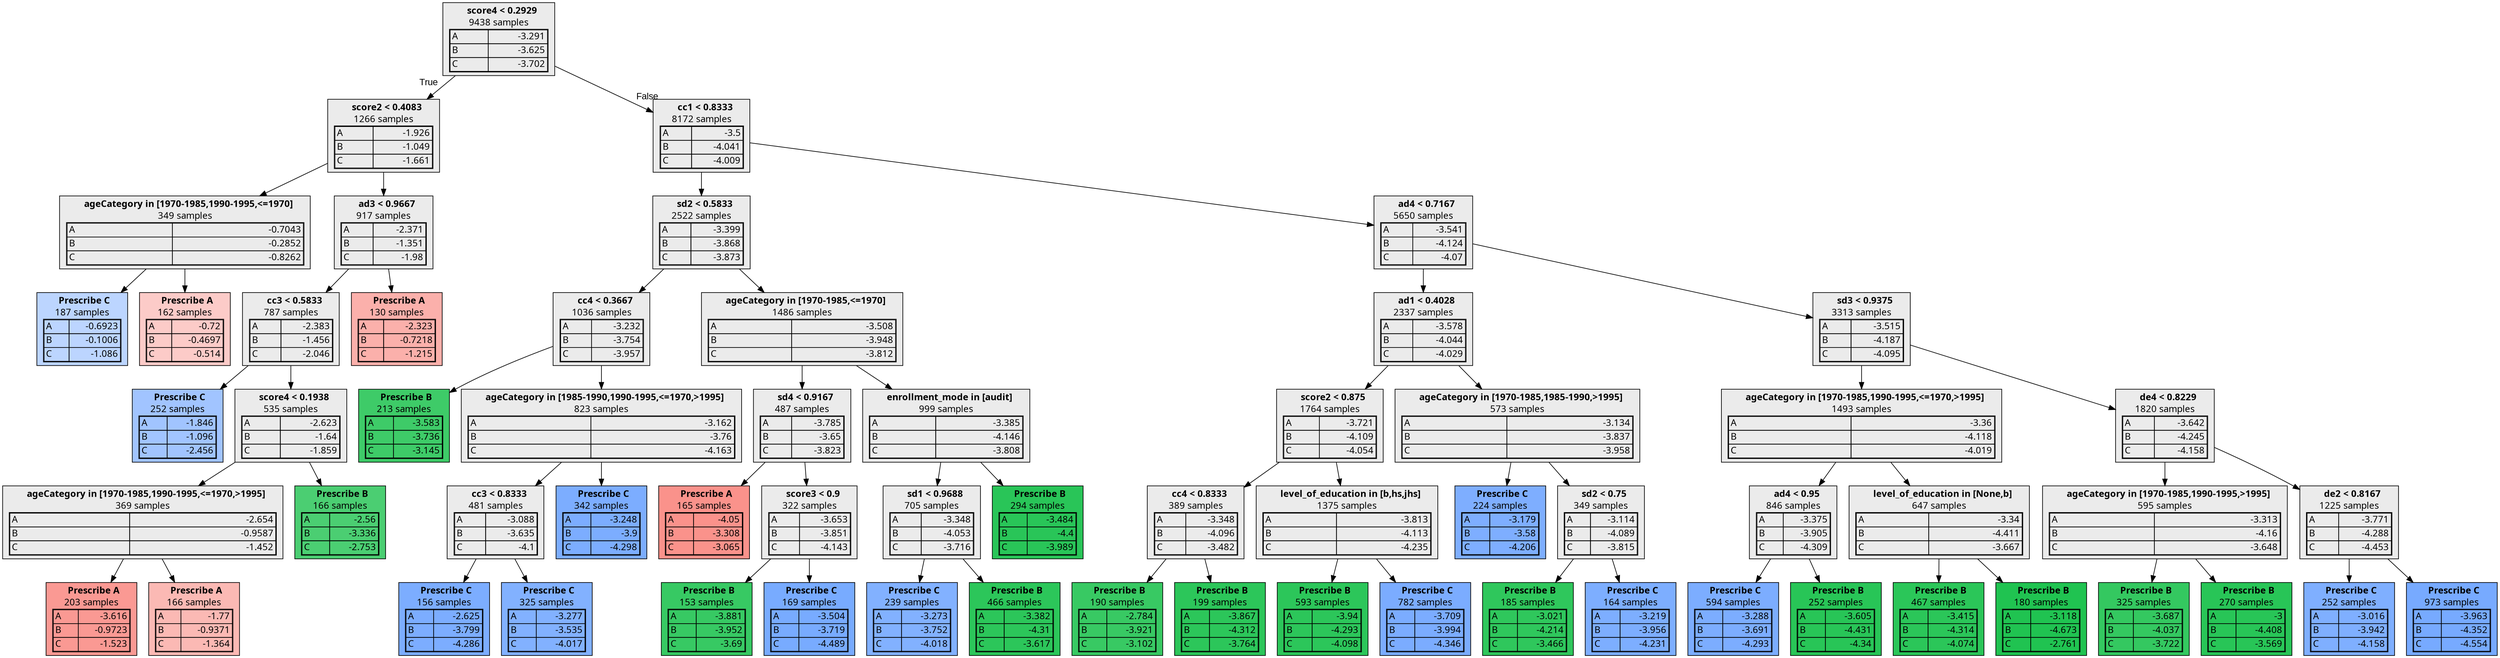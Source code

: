 digraph {
    1 [label=<  <TABLE BORDER="0" CELLPADDING="0">
      <TR>
    <TD>
      <B> score4 &lt; 0.2929</B>
    </TD>
  </TR>

    <TR>
      <TD>9438 samples</TD>
    </TR>
    <TR>
  <TD>
    <TABLE CELLSPACING="0">
      
        <TR >
    <TD ALIGN="LEFT">A</TD>
    <TD ALIGN="RIGHT">-3.291</TD>
  </TR>
  <TR >
    <TD ALIGN="LEFT">B</TD>
    <TD ALIGN="RIGHT">-3.625</TD>
  </TR>
  <TR class="highlighted">
    <TD ALIGN="LEFT">C</TD>
    <TD ALIGN="RIGHT">-3.702</TD>
  </TR>

    </TABLE>
  </TD>
</TR>

  </TABLE>
>,fillcolor="#EBEBEB",shape=box,fontname="bold arial",style="filled"];
    1 -> 2 [labeldistance=2.5, labelangle=45, headlabel="True",fontname="arial"];
    1 -> 15 [labeldistance=2.5, labelangle=-45, headlabel="False",fontname="arial"];
    2 [label=<  <TABLE BORDER="0" CELLPADDING="0">
      <TR>
    <TD>
      <B> score2 &lt; 0.4083</B>
    </TD>
  </TR>

    <TR>
      <TD>1266 samples</TD>
    </TR>
    <TR>
  <TD>
    <TABLE CELLSPACING="0">
      
        <TR class="highlighted">
    <TD ALIGN="LEFT">A</TD>
    <TD ALIGN="RIGHT">-1.926</TD>
  </TR>
  <TR >
    <TD ALIGN="LEFT">B</TD>
    <TD ALIGN="RIGHT">-1.049</TD>
  </TR>
  <TR >
    <TD ALIGN="LEFT">C</TD>
    <TD ALIGN="RIGHT">-1.661</TD>
  </TR>

    </TABLE>
  </TD>
</TR>

  </TABLE>
>,fillcolor="#EBEBEB",shape=box,fontname="bold arial",style="filled"];
    2 -> 3;
    2 -> 6;
    3 [label=<  <TABLE BORDER="0" CELLPADDING="0">
      <TR>
    <TD>
      <B> ageCategory in [1970-1985,1990-1995,&lt;=1970]</B>
    </TD>
  </TR>

    <TR>
      <TD>349 samples</TD>
    </TR>
    <TR>
  <TD>
    <TABLE CELLSPACING="0">
      
        <TR >
    <TD ALIGN="LEFT">A</TD>
    <TD ALIGN="RIGHT">-0.7043</TD>
  </TR>
  <TR >
    <TD ALIGN="LEFT">B</TD>
    <TD ALIGN="RIGHT">-0.2852</TD>
  </TR>
  <TR class="highlighted">
    <TD ALIGN="LEFT">C</TD>
    <TD ALIGN="RIGHT">-0.8262</TD>
  </TR>

    </TABLE>
  </TD>
</TR>

  </TABLE>
>,fillcolor="#EBEBEB",shape=box,fontname="bold arial",style="filled"];
    3 -> 4;
    3 -> 5;
    4 [label=<  <TABLE BORDER="0" CELLPADDING="0">
      <TR>
    <TD>
      <B>Prescribe C</B>
    </TD>
  </TR>

    <TR>
      <TD>187 samples</TD>
    </TR>
    <TR>
  <TD>
    <TABLE CELLSPACING="0">
      
        <TR >
    <TD ALIGN="LEFT">A</TD>
    <TD ALIGN="RIGHT">-0.6923</TD>
  </TR>
  <TR >
    <TD ALIGN="LEFT">B</TD>
    <TD ALIGN="RIGHT">-0.1006</TD>
  </TR>
  <TR class="highlighted">
    <TD ALIGN="LEFT">C</TD>
    <TD ALIGN="RIGHT">-1.086</TD>
  </TR>

    </TABLE>
  </TD>
</TR>

  </TABLE>
>,fillcolor="#619CFF6b",shape=box,fontname="bold arial",style="filled",color=black];
    5 [label=<  <TABLE BORDER="0" CELLPADDING="0">
      <TR>
    <TD>
      <B>Prescribe A</B>
    </TD>
  </TR>

    <TR>
      <TD>162 samples</TD>
    </TR>
    <TR>
  <TD>
    <TABLE CELLSPACING="0">
      
        <TR class="highlighted">
    <TD ALIGN="LEFT">A</TD>
    <TD ALIGN="RIGHT">-0.72</TD>
  </TR>
  <TR >
    <TD ALIGN="LEFT">B</TD>
    <TD ALIGN="RIGHT">-0.4697</TD>
  </TR>
  <TR >
    <TD ALIGN="LEFT">C</TD>
    <TD ALIGN="RIGHT">-0.514</TD>
  </TR>

    </TABLE>
  </TD>
</TR>

  </TABLE>
>,fillcolor="#F8766D60",shape=box,fontname="bold arial",style="filled",color=black];
    6 [label=<  <TABLE BORDER="0" CELLPADDING="0">
      <TR>
    <TD>
      <B> ad3 &lt; 0.9667</B>
    </TD>
  </TR>

    <TR>
      <TD>917 samples</TD>
    </TR>
    <TR>
  <TD>
    <TABLE CELLSPACING="0">
      
        <TR class="highlighted">
    <TD ALIGN="LEFT">A</TD>
    <TD ALIGN="RIGHT">-2.371</TD>
  </TR>
  <TR >
    <TD ALIGN="LEFT">B</TD>
    <TD ALIGN="RIGHT">-1.351</TD>
  </TR>
  <TR >
    <TD ALIGN="LEFT">C</TD>
    <TD ALIGN="RIGHT">-1.98</TD>
  </TR>

    </TABLE>
  </TD>
</TR>

  </TABLE>
>,fillcolor="#EBEBEB",shape=box,fontname="bold arial",style="filled"];
    6 -> 7;
    6 -> 14;
    7 [label=<  <TABLE BORDER="0" CELLPADDING="0">
      <TR>
    <TD>
      <B> cc3 &lt; 0.5833</B>
    </TD>
  </TR>

    <TR>
      <TD>787 samples</TD>
    </TR>
    <TR>
  <TD>
    <TABLE CELLSPACING="0">
      
        <TR class="highlighted">
    <TD ALIGN="LEFT">A</TD>
    <TD ALIGN="RIGHT">-2.383</TD>
  </TR>
  <TR >
    <TD ALIGN="LEFT">B</TD>
    <TD ALIGN="RIGHT">-1.456</TD>
  </TR>
  <TR >
    <TD ALIGN="LEFT">C</TD>
    <TD ALIGN="RIGHT">-2.046</TD>
  </TR>

    </TABLE>
  </TD>
</TR>

  </TABLE>
>,fillcolor="#EBEBEB",shape=box,fontname="bold arial",style="filled"];
    7 -> 8;
    7 -> 9;
    8 [label=<  <TABLE BORDER="0" CELLPADDING="0">
      <TR>
    <TD>
      <B>Prescribe C</B>
    </TD>
  </TR>

    <TR>
      <TD>252 samples</TD>
    </TR>
    <TR>
  <TD>
    <TABLE CELLSPACING="0">
      
        <TR >
    <TD ALIGN="LEFT">A</TD>
    <TD ALIGN="RIGHT">-1.846</TD>
  </TR>
  <TR >
    <TD ALIGN="LEFT">B</TD>
    <TD ALIGN="RIGHT">-1.096</TD>
  </TR>
  <TR class="highlighted">
    <TD ALIGN="LEFT">C</TD>
    <TD ALIGN="RIGHT">-2.456</TD>
  </TR>

    </TABLE>
  </TD>
</TR>

  </TABLE>
>,fillcolor="#619CFF98",shape=box,fontname="bold arial",style="filled",color=black];
    9 [label=<  <TABLE BORDER="0" CELLPADDING="0">
      <TR>
    <TD>
      <B> score4 &lt; 0.1938</B>
    </TD>
  </TR>

    <TR>
      <TD>535 samples</TD>
    </TR>
    <TR>
  <TD>
    <TABLE CELLSPACING="0">
      
        <TR class="highlighted">
    <TD ALIGN="LEFT">A</TD>
    <TD ALIGN="RIGHT">-2.623</TD>
  </TR>
  <TR >
    <TD ALIGN="LEFT">B</TD>
    <TD ALIGN="RIGHT">-1.64</TD>
  </TR>
  <TR >
    <TD ALIGN="LEFT">C</TD>
    <TD ALIGN="RIGHT">-1.859</TD>
  </TR>

    </TABLE>
  </TD>
</TR>

  </TABLE>
>,fillcolor="#EBEBEB",shape=box,fontname="bold arial",style="filled"];
    9 -> 10;
    9 -> 13;
    10 [label=<  <TABLE BORDER="0" CELLPADDING="0">
      <TR>
    <TD>
      <B> ageCategory in [1970-1985,1990-1995,&lt;=1970,&gt;1995]</B>
    </TD>
  </TR>

    <TR>
      <TD>369 samples</TD>
    </TR>
    <TR>
  <TD>
    <TABLE CELLSPACING="0">
      
        <TR class="highlighted">
    <TD ALIGN="LEFT">A</TD>
    <TD ALIGN="RIGHT">-2.654</TD>
  </TR>
  <TR >
    <TD ALIGN="LEFT">B</TD>
    <TD ALIGN="RIGHT">-0.9587</TD>
  </TR>
  <TR >
    <TD ALIGN="LEFT">C</TD>
    <TD ALIGN="RIGHT">-1.452</TD>
  </TR>

    </TABLE>
  </TD>
</TR>

  </TABLE>
>,fillcolor="#EBEBEB",shape=box,fontname="bold arial",style="filled"];
    10 -> 11;
    10 -> 12;
    11 [label=<  <TABLE BORDER="0" CELLPADDING="0">
      <TR>
    <TD>
      <B>Prescribe A</B>
    </TD>
  </TR>

    <TR>
      <TD>203 samples</TD>
    </TR>
    <TR>
  <TD>
    <TABLE CELLSPACING="0">
      
        <TR class="highlighted">
    <TD ALIGN="LEFT">A</TD>
    <TD ALIGN="RIGHT">-3.616</TD>
  </TR>
  <TR >
    <TD ALIGN="LEFT">B</TD>
    <TD ALIGN="RIGHT">-0.9723</TD>
  </TR>
  <TR >
    <TD ALIGN="LEFT">C</TD>
    <TD ALIGN="RIGHT">-1.523</TD>
  </TR>

    </TABLE>
  </TD>
</TR>

  </TABLE>
>,fillcolor="#F8766Dbd",shape=box,fontname="bold arial",style="filled",color=black];
    12 [label=<  <TABLE BORDER="0" CELLPADDING="0">
      <TR>
    <TD>
      <B>Prescribe A</B>
    </TD>
  </TR>

    <TR>
      <TD>166 samples</TD>
    </TR>
    <TR>
  <TD>
    <TABLE CELLSPACING="0">
      
        <TR class="highlighted">
    <TD ALIGN="LEFT">A</TD>
    <TD ALIGN="RIGHT">-1.77</TD>
  </TR>
  <TR >
    <TD ALIGN="LEFT">B</TD>
    <TD ALIGN="RIGHT">-0.9371</TD>
  </TR>
  <TR >
    <TD ALIGN="LEFT">C</TD>
    <TD ALIGN="RIGHT">-1.364</TD>
  </TR>

    </TABLE>
  </TD>
</TR>

  </TABLE>
>,fillcolor="#F8766D82",shape=box,fontname="bold arial",style="filled",color=black];
    13 [label=<  <TABLE BORDER="0" CELLPADDING="0">
      <TR>
    <TD>
      <B>Prescribe B</B>
    </TD>
  </TR>

    <TR>
      <TD>166 samples</TD>
    </TR>
    <TR>
  <TD>
    <TABLE CELLSPACING="0">
      
        <TR >
    <TD ALIGN="LEFT">A</TD>
    <TD ALIGN="RIGHT">-2.56</TD>
  </TR>
  <TR class="highlighted">
    <TD ALIGN="LEFT">B</TD>
    <TD ALIGN="RIGHT">-3.336</TD>
  </TR>
  <TR >
    <TD ALIGN="LEFT">C</TD>
    <TD ALIGN="RIGHT">-2.753</TD>
  </TR>

    </TABLE>
  </TD>
</TR>

  </TABLE>
>,fillcolor="#00BA38b4",shape=box,fontname="bold arial",style="filled",color=black];
    14 [label=<  <TABLE BORDER="0" CELLPADDING="0">
      <TR>
    <TD>
      <B>Prescribe A</B>
    </TD>
  </TR>

    <TR>
      <TD>130 samples</TD>
    </TR>
    <TR>
  <TD>
    <TABLE CELLSPACING="0">
      
        <TR class="highlighted">
    <TD ALIGN="LEFT">A</TD>
    <TD ALIGN="RIGHT">-2.323</TD>
  </TR>
  <TR >
    <TD ALIGN="LEFT">B</TD>
    <TD ALIGN="RIGHT">-0.7218</TD>
  </TR>
  <TR >
    <TD ALIGN="LEFT">C</TD>
    <TD ALIGN="RIGHT">-1.215</TD>
  </TR>

    </TABLE>
  </TD>
</TR>

  </TABLE>
>,fillcolor="#F8766D93",shape=box,fontname="bold arial",style="filled",color=black];
    15 [label=<  <TABLE BORDER="0" CELLPADDING="0">
      <TR>
    <TD>
      <B> cc1 &lt; 0.8333</B>
    </TD>
  </TR>

    <TR>
      <TD>8172 samples</TD>
    </TR>
    <TR>
  <TD>
    <TABLE CELLSPACING="0">
      
        <TR >
    <TD ALIGN="LEFT">A</TD>
    <TD ALIGN="RIGHT">-3.5</TD>
  </TR>
  <TR class="highlighted">
    <TD ALIGN="LEFT">B</TD>
    <TD ALIGN="RIGHT">-4.041</TD>
  </TR>
  <TR >
    <TD ALIGN="LEFT">C</TD>
    <TD ALIGN="RIGHT">-4.009</TD>
  </TR>

    </TABLE>
  </TD>
</TR>

  </TABLE>
>,fillcolor="#EBEBEB",shape=box,fontname="bold arial",style="filled"];
    15 -> 16;
    15 -> 35;
    16 [label=<  <TABLE BORDER="0" CELLPADDING="0">
      <TR>
    <TD>
      <B> sd2 &lt; 0.5833</B>
    </TD>
  </TR>

    <TR>
      <TD>2522 samples</TD>
    </TR>
    <TR>
  <TD>
    <TABLE CELLSPACING="0">
      
        <TR >
    <TD ALIGN="LEFT">A</TD>
    <TD ALIGN="RIGHT">-3.399</TD>
  </TR>
  <TR >
    <TD ALIGN="LEFT">B</TD>
    <TD ALIGN="RIGHT">-3.868</TD>
  </TR>
  <TR class="highlighted">
    <TD ALIGN="LEFT">C</TD>
    <TD ALIGN="RIGHT">-3.873</TD>
  </TR>

    </TABLE>
  </TD>
</TR>

  </TABLE>
>,fillcolor="#EBEBEB",shape=box,fontname="bold arial",style="filled"];
    16 -> 17;
    16 -> 24;
    17 [label=<  <TABLE BORDER="0" CELLPADDING="0">
      <TR>
    <TD>
      <B> cc4 &lt; 0.3667</B>
    </TD>
  </TR>

    <TR>
      <TD>1036 samples</TD>
    </TR>
    <TR>
  <TD>
    <TABLE CELLSPACING="0">
      
        <TR >
    <TD ALIGN="LEFT">A</TD>
    <TD ALIGN="RIGHT">-3.232</TD>
  </TR>
  <TR >
    <TD ALIGN="LEFT">B</TD>
    <TD ALIGN="RIGHT">-3.754</TD>
  </TR>
  <TR class="highlighted">
    <TD ALIGN="LEFT">C</TD>
    <TD ALIGN="RIGHT">-3.957</TD>
  </TR>

    </TABLE>
  </TD>
</TR>

  </TABLE>
>,fillcolor="#EBEBEB",shape=box,fontname="bold arial",style="filled"];
    17 -> 18;
    17 -> 19;
    18 [label=<  <TABLE BORDER="0" CELLPADDING="0">
      <TR>
    <TD>
      <B>Prescribe B</B>
    </TD>
  </TR>

    <TR>
      <TD>213 samples</TD>
    </TR>
    <TR>
  <TD>
    <TABLE CELLSPACING="0">
      
        <TR >
    <TD ALIGN="LEFT">A</TD>
    <TD ALIGN="RIGHT">-3.583</TD>
  </TR>
  <TR class="highlighted">
    <TD ALIGN="LEFT">B</TD>
    <TD ALIGN="RIGHT">-3.736</TD>
  </TR>
  <TR >
    <TD ALIGN="LEFT">C</TD>
    <TD ALIGN="RIGHT">-3.145</TD>
  </TR>

    </TABLE>
  </TD>
</TR>

  </TABLE>
>,fillcolor="#00BA38c1",shape=box,fontname="bold arial",style="filled",color=black];
    19 [label=<  <TABLE BORDER="0" CELLPADDING="0">
      <TR>
    <TD>
      <B> ageCategory in [1985-1990,1990-1995,&lt;=1970,&gt;1995]</B>
    </TD>
  </TR>

    <TR>
      <TD>823 samples</TD>
    </TR>
    <TR>
  <TD>
    <TABLE CELLSPACING="0">
      
        <TR >
    <TD ALIGN="LEFT">A</TD>
    <TD ALIGN="RIGHT">-3.162</TD>
  </TR>
  <TR >
    <TD ALIGN="LEFT">B</TD>
    <TD ALIGN="RIGHT">-3.76</TD>
  </TR>
  <TR class="highlighted">
    <TD ALIGN="LEFT">C</TD>
    <TD ALIGN="RIGHT">-4.163</TD>
  </TR>

    </TABLE>
  </TD>
</TR>

  </TABLE>
>,fillcolor="#EBEBEB",shape=box,fontname="bold arial",style="filled"];
    19 -> 20;
    19 -> 23;
    20 [label=<  <TABLE BORDER="0" CELLPADDING="0">
      <TR>
    <TD>
      <B> cc3 &lt; 0.8333</B>
    </TD>
  </TR>

    <TR>
      <TD>481 samples</TD>
    </TR>
    <TR>
  <TD>
    <TABLE CELLSPACING="0">
      
        <TR >
    <TD ALIGN="LEFT">A</TD>
    <TD ALIGN="RIGHT">-3.088</TD>
  </TR>
  <TR >
    <TD ALIGN="LEFT">B</TD>
    <TD ALIGN="RIGHT">-3.635</TD>
  </TR>
  <TR class="highlighted">
    <TD ALIGN="LEFT">C</TD>
    <TD ALIGN="RIGHT">-4.1</TD>
  </TR>

    </TABLE>
  </TD>
</TR>

  </TABLE>
>,fillcolor="#EBEBEB",shape=box,fontname="bold arial",style="filled"];
    20 -> 21;
    20 -> 22;
    21 [label=<  <TABLE BORDER="0" CELLPADDING="0">
      <TR>
    <TD>
      <B>Prescribe C</B>
    </TD>
  </TR>

    <TR>
      <TD>156 samples</TD>
    </TR>
    <TR>
  <TD>
    <TABLE CELLSPACING="0">
      
        <TR >
    <TD ALIGN="LEFT">A</TD>
    <TD ALIGN="RIGHT">-2.625</TD>
  </TR>
  <TR >
    <TD ALIGN="LEFT">B</TD>
    <TD ALIGN="RIGHT">-3.799</TD>
  </TR>
  <TR class="highlighted">
    <TD ALIGN="LEFT">C</TD>
    <TD ALIGN="RIGHT">-4.286</TD>
  </TR>

    </TABLE>
  </TD>
</TR>

  </TABLE>
>,fillcolor="#619CFFd3",shape=box,fontname="bold arial",style="filled",color=black];
    22 [label=<  <TABLE BORDER="0" CELLPADDING="0">
      <TR>
    <TD>
      <B>Prescribe C</B>
    </TD>
  </TR>

    <TR>
      <TD>325 samples</TD>
    </TR>
    <TR>
  <TD>
    <TABLE CELLSPACING="0">
      
        <TR >
    <TD ALIGN="LEFT">A</TD>
    <TD ALIGN="RIGHT">-3.277</TD>
  </TR>
  <TR >
    <TD ALIGN="LEFT">B</TD>
    <TD ALIGN="RIGHT">-3.535</TD>
  </TR>
  <TR class="highlighted">
    <TD ALIGN="LEFT">C</TD>
    <TD ALIGN="RIGHT">-4.017</TD>
  </TR>

    </TABLE>
  </TD>
</TR>

  </TABLE>
>,fillcolor="#619CFFca",shape=box,fontname="bold arial",style="filled",color=black];
    23 [label=<  <TABLE BORDER="0" CELLPADDING="0">
      <TR>
    <TD>
      <B>Prescribe C</B>
    </TD>
  </TR>

    <TR>
      <TD>342 samples</TD>
    </TR>
    <TR>
  <TD>
    <TABLE CELLSPACING="0">
      
        <TR >
    <TD ALIGN="LEFT">A</TD>
    <TD ALIGN="RIGHT">-3.248</TD>
  </TR>
  <TR >
    <TD ALIGN="LEFT">B</TD>
    <TD ALIGN="RIGHT">-3.9</TD>
  </TR>
  <TR class="highlighted">
    <TD ALIGN="LEFT">C</TD>
    <TD ALIGN="RIGHT">-4.298</TD>
  </TR>

    </TABLE>
  </TD>
</TR>

  </TABLE>
>,fillcolor="#619CFFd3",shape=box,fontname="bold arial",style="filled",color=black];
    24 [label=<  <TABLE BORDER="0" CELLPADDING="0">
      <TR>
    <TD>
      <B> ageCategory in [1970-1985,&lt;=1970]</B>
    </TD>
  </TR>

    <TR>
      <TD>1486 samples</TD>
    </TR>
    <TR>
  <TD>
    <TABLE CELLSPACING="0">
      
        <TR >
    <TD ALIGN="LEFT">A</TD>
    <TD ALIGN="RIGHT">-3.508</TD>
  </TR>
  <TR class="highlighted">
    <TD ALIGN="LEFT">B</TD>
    <TD ALIGN="RIGHT">-3.948</TD>
  </TR>
  <TR >
    <TD ALIGN="LEFT">C</TD>
    <TD ALIGN="RIGHT">-3.812</TD>
  </TR>

    </TABLE>
  </TD>
</TR>

  </TABLE>
>,fillcolor="#EBEBEB",shape=box,fontname="bold arial",style="filled"];
    24 -> 25;
    24 -> 30;
    25 [label=<  <TABLE BORDER="0" CELLPADDING="0">
      <TR>
    <TD>
      <B> sd4 &lt; 0.9167</B>
    </TD>
  </TR>

    <TR>
      <TD>487 samples</TD>
    </TR>
    <TR>
  <TD>
    <TABLE CELLSPACING="0">
      
        <TR >
    <TD ALIGN="LEFT">A</TD>
    <TD ALIGN="RIGHT">-3.785</TD>
  </TR>
  <TR >
    <TD ALIGN="LEFT">B</TD>
    <TD ALIGN="RIGHT">-3.65</TD>
  </TR>
  <TR class="highlighted">
    <TD ALIGN="LEFT">C</TD>
    <TD ALIGN="RIGHT">-3.823</TD>
  </TR>

    </TABLE>
  </TD>
</TR>

  </TABLE>
>,fillcolor="#EBEBEB",shape=box,fontname="bold arial",style="filled"];
    25 -> 26;
    25 -> 27;
    26 [label=<  <TABLE BORDER="0" CELLPADDING="0">
      <TR>
    <TD>
      <B>Prescribe A</B>
    </TD>
  </TR>

    <TR>
      <TD>165 samples</TD>
    </TR>
    <TR>
  <TD>
    <TABLE CELLSPACING="0">
      
        <TR class="highlighted">
    <TD ALIGN="LEFT">A</TD>
    <TD ALIGN="RIGHT">-4.05</TD>
  </TR>
  <TR >
    <TD ALIGN="LEFT">B</TD>
    <TD ALIGN="RIGHT">-3.308</TD>
  </TR>
  <TR >
    <TD ALIGN="LEFT">C</TD>
    <TD ALIGN="RIGHT">-3.065</TD>
  </TR>

    </TABLE>
  </TD>
</TR>

  </TABLE>
>,fillcolor="#F8766Dcb",shape=box,fontname="bold arial",style="filled",color=black];
    27 [label=<  <TABLE BORDER="0" CELLPADDING="0">
      <TR>
    <TD>
      <B> score3 &lt; 0.9</B>
    </TD>
  </TR>

    <TR>
      <TD>322 samples</TD>
    </TR>
    <TR>
  <TD>
    <TABLE CELLSPACING="0">
      
        <TR >
    <TD ALIGN="LEFT">A</TD>
    <TD ALIGN="RIGHT">-3.653</TD>
  </TR>
  <TR >
    <TD ALIGN="LEFT">B</TD>
    <TD ALIGN="RIGHT">-3.851</TD>
  </TR>
  <TR class="highlighted">
    <TD ALIGN="LEFT">C</TD>
    <TD ALIGN="RIGHT">-4.143</TD>
  </TR>

    </TABLE>
  </TD>
</TR>

  </TABLE>
>,fillcolor="#EBEBEB",shape=box,fontname="bold arial",style="filled"];
    27 -> 28;
    27 -> 29;
    28 [label=<  <TABLE BORDER="0" CELLPADDING="0">
      <TR>
    <TD>
      <B>Prescribe B</B>
    </TD>
  </TR>

    <TR>
      <TD>153 samples</TD>
    </TR>
    <TR>
  <TD>
    <TABLE CELLSPACING="0">
      
        <TR >
    <TD ALIGN="LEFT">A</TD>
    <TD ALIGN="RIGHT">-3.881</TD>
  </TR>
  <TR class="highlighted">
    <TD ALIGN="LEFT">B</TD>
    <TD ALIGN="RIGHT">-3.952</TD>
  </TR>
  <TR >
    <TD ALIGN="LEFT">C</TD>
    <TD ALIGN="RIGHT">-3.69</TD>
  </TR>

    </TABLE>
  </TD>
</TR>

  </TABLE>
>,fillcolor="#00BA38c8",shape=box,fontname="bold arial",style="filled",color=black];
    29 [label=<  <TABLE BORDER="0" CELLPADDING="0">
      <TR>
    <TD>
      <B>Prescribe C</B>
    </TD>
  </TR>

    <TR>
      <TD>169 samples</TD>
    </TR>
    <TR>
  <TD>
    <TABLE CELLSPACING="0">
      
        <TR >
    <TD ALIGN="LEFT">A</TD>
    <TD ALIGN="RIGHT">-3.504</TD>
  </TR>
  <TR >
    <TD ALIGN="LEFT">B</TD>
    <TD ALIGN="RIGHT">-3.719</TD>
  </TR>
  <TR class="highlighted">
    <TD ALIGN="LEFT">C</TD>
    <TD ALIGN="RIGHT">-4.489</TD>
  </TR>

    </TABLE>
  </TD>
</TR>

  </TABLE>
>,fillcolor="#619CFFd9",shape=box,fontname="bold arial",style="filled",color=black];
    30 [label=<  <TABLE BORDER="0" CELLPADDING="0">
      <TR>
    <TD>
      <B> enrollment_mode in [audit]</B>
    </TD>
  </TR>

    <TR>
      <TD>999 samples</TD>
    </TR>
    <TR>
  <TD>
    <TABLE CELLSPACING="0">
      
        <TR >
    <TD ALIGN="LEFT">A</TD>
    <TD ALIGN="RIGHT">-3.385</TD>
  </TR>
  <TR class="highlighted">
    <TD ALIGN="LEFT">B</TD>
    <TD ALIGN="RIGHT">-4.146</TD>
  </TR>
  <TR >
    <TD ALIGN="LEFT">C</TD>
    <TD ALIGN="RIGHT">-3.808</TD>
  </TR>

    </TABLE>
  </TD>
</TR>

  </TABLE>
>,fillcolor="#EBEBEB",shape=box,fontname="bold arial",style="filled"];
    30 -> 31;
    30 -> 34;
    31 [label=<  <TABLE BORDER="0" CELLPADDING="0">
      <TR>
    <TD>
      <B> sd1 &lt; 0.9688</B>
    </TD>
  </TR>

    <TR>
      <TD>705 samples</TD>
    </TR>
    <TR>
  <TD>
    <TABLE CELLSPACING="0">
      
        <TR >
    <TD ALIGN="LEFT">A</TD>
    <TD ALIGN="RIGHT">-3.348</TD>
  </TR>
  <TR class="highlighted">
    <TD ALIGN="LEFT">B</TD>
    <TD ALIGN="RIGHT">-4.053</TD>
  </TR>
  <TR >
    <TD ALIGN="LEFT">C</TD>
    <TD ALIGN="RIGHT">-3.716</TD>
  </TR>

    </TABLE>
  </TD>
</TR>

  </TABLE>
>,fillcolor="#EBEBEB",shape=box,fontname="bold arial",style="filled"];
    31 -> 32;
    31 -> 33;
    32 [label=<  <TABLE BORDER="0" CELLPADDING="0">
      <TR>
    <TD>
      <B>Prescribe C</B>
    </TD>
  </TR>

    <TR>
      <TD>239 samples</TD>
    </TR>
    <TR>
  <TD>
    <TABLE CELLSPACING="0">
      
        <TR >
    <TD ALIGN="LEFT">A</TD>
    <TD ALIGN="RIGHT">-3.273</TD>
  </TR>
  <TR >
    <TD ALIGN="LEFT">B</TD>
    <TD ALIGN="RIGHT">-3.752</TD>
  </TR>
  <TR class="highlighted">
    <TD ALIGN="LEFT">C</TD>
    <TD ALIGN="RIGHT">-4.018</TD>
  </TR>

    </TABLE>
  </TD>
</TR>

  </TABLE>
>,fillcolor="#619CFFca",shape=box,fontname="bold arial",style="filled",color=black];
    33 [label=<  <TABLE BORDER="0" CELLPADDING="0">
      <TR>
    <TD>
      <B>Prescribe B</B>
    </TD>
  </TR>

    <TR>
      <TD>466 samples</TD>
    </TR>
    <TR>
  <TD>
    <TABLE CELLSPACING="0">
      
        <TR >
    <TD ALIGN="LEFT">A</TD>
    <TD ALIGN="RIGHT">-3.382</TD>
  </TR>
  <TR class="highlighted">
    <TD ALIGN="LEFT">B</TD>
    <TD ALIGN="RIGHT">-4.31</TD>
  </TR>
  <TR >
    <TD ALIGN="LEFT">C</TD>
    <TD ALIGN="RIGHT">-3.617</TD>
  </TR>

    </TABLE>
  </TD>
</TR>

  </TABLE>
>,fillcolor="#00BA38d3",shape=box,fontname="bold arial",style="filled",color=black];
    34 [label=<  <TABLE BORDER="0" CELLPADDING="0">
      <TR>
    <TD>
      <B>Prescribe B</B>
    </TD>
  </TR>

    <TR>
      <TD>294 samples</TD>
    </TR>
    <TR>
  <TD>
    <TABLE CELLSPACING="0">
      
        <TR >
    <TD ALIGN="LEFT">A</TD>
    <TD ALIGN="RIGHT">-3.484</TD>
  </TR>
  <TR class="highlighted">
    <TD ALIGN="LEFT">B</TD>
    <TD ALIGN="RIGHT">-4.4</TD>
  </TR>
  <TR >
    <TD ALIGN="LEFT">C</TD>
    <TD ALIGN="RIGHT">-3.989</TD>
  </TR>

    </TABLE>
  </TD>
</TR>

  </TABLE>
>,fillcolor="#00BA38d6",shape=box,fontname="bold arial",style="filled",color=black];
    35 [label=<  <TABLE BORDER="0" CELLPADDING="0">
      <TR>
    <TD>
      <B> ad4 &lt; 0.7167</B>
    </TD>
  </TR>

    <TR>
      <TD>5650 samples</TD>
    </TR>
    <TR>
  <TD>
    <TABLE CELLSPACING="0">
      
        <TR >
    <TD ALIGN="LEFT">A</TD>
    <TD ALIGN="RIGHT">-3.541</TD>
  </TR>
  <TR class="highlighted">
    <TD ALIGN="LEFT">B</TD>
    <TD ALIGN="RIGHT">-4.124</TD>
  </TR>
  <TR >
    <TD ALIGN="LEFT">C</TD>
    <TD ALIGN="RIGHT">-4.07</TD>
  </TR>

    </TABLE>
  </TD>
</TR>

  </TABLE>
>,fillcolor="#EBEBEB",shape=box,fontname="bold arial",style="filled"];
    35 -> 36;
    35 -> 49;
    36 [label=<  <TABLE BORDER="0" CELLPADDING="0">
      <TR>
    <TD>
      <B> ad1 &lt; 0.4028</B>
    </TD>
  </TR>

    <TR>
      <TD>2337 samples</TD>
    </TR>
    <TR>
  <TD>
    <TABLE CELLSPACING="0">
      
        <TR >
    <TD ALIGN="LEFT">A</TD>
    <TD ALIGN="RIGHT">-3.578</TD>
  </TR>
  <TR class="highlighted">
    <TD ALIGN="LEFT">B</TD>
    <TD ALIGN="RIGHT">-4.044</TD>
  </TR>
  <TR >
    <TD ALIGN="LEFT">C</TD>
    <TD ALIGN="RIGHT">-4.029</TD>
  </TR>

    </TABLE>
  </TD>
</TR>

  </TABLE>
>,fillcolor="#EBEBEB",shape=box,fontname="bold arial",style="filled"];
    36 -> 37;
    36 -> 44;
    37 [label=<  <TABLE BORDER="0" CELLPADDING="0">
      <TR>
    <TD>
      <B> score2 &lt; 0.875</B>
    </TD>
  </TR>

    <TR>
      <TD>1764 samples</TD>
    </TR>
    <TR>
  <TD>
    <TABLE CELLSPACING="0">
      
        <TR >
    <TD ALIGN="LEFT">A</TD>
    <TD ALIGN="RIGHT">-3.721</TD>
  </TR>
  <TR class="highlighted">
    <TD ALIGN="LEFT">B</TD>
    <TD ALIGN="RIGHT">-4.109</TD>
  </TR>
  <TR >
    <TD ALIGN="LEFT">C</TD>
    <TD ALIGN="RIGHT">-4.054</TD>
  </TR>

    </TABLE>
  </TD>
</TR>

  </TABLE>
>,fillcolor="#EBEBEB",shape=box,fontname="bold arial",style="filled"];
    37 -> 38;
    37 -> 41;
    38 [label=<  <TABLE BORDER="0" CELLPADDING="0">
      <TR>
    <TD>
      <B> cc4 &lt; 0.8333</B>
    </TD>
  </TR>

    <TR>
      <TD>389 samples</TD>
    </TR>
    <TR>
  <TD>
    <TABLE CELLSPACING="0">
      
        <TR >
    <TD ALIGN="LEFT">A</TD>
    <TD ALIGN="RIGHT">-3.348</TD>
  </TR>
  <TR class="highlighted">
    <TD ALIGN="LEFT">B</TD>
    <TD ALIGN="RIGHT">-4.096</TD>
  </TR>
  <TR >
    <TD ALIGN="LEFT">C</TD>
    <TD ALIGN="RIGHT">-3.482</TD>
  </TR>

    </TABLE>
  </TD>
</TR>

  </TABLE>
>,fillcolor="#EBEBEB",shape=box,fontname="bold arial",style="filled"];
    38 -> 39;
    38 -> 40;
    39 [label=<  <TABLE BORDER="0" CELLPADDING="0">
      <TR>
    <TD>
      <B>Prescribe B</B>
    </TD>
  </TR>

    <TR>
      <TD>190 samples</TD>
    </TR>
    <TR>
  <TD>
    <TABLE CELLSPACING="0">
      
        <TR >
    <TD ALIGN="LEFT">A</TD>
    <TD ALIGN="RIGHT">-2.784</TD>
  </TR>
  <TR class="highlighted">
    <TD ALIGN="LEFT">B</TD>
    <TD ALIGN="RIGHT">-3.921</TD>
  </TR>
  <TR >
    <TD ALIGN="LEFT">C</TD>
    <TD ALIGN="RIGHT">-3.102</TD>
  </TR>

    </TABLE>
  </TD>
</TR>

  </TABLE>
>,fillcolor="#00BA38c7",shape=box,fontname="bold arial",style="filled",color=black];
    40 [label=<  <TABLE BORDER="0" CELLPADDING="0">
      <TR>
    <TD>
      <B>Prescribe B</B>
    </TD>
  </TR>

    <TR>
      <TD>199 samples</TD>
    </TR>
    <TR>
  <TD>
    <TABLE CELLSPACING="0">
      
        <TR >
    <TD ALIGN="LEFT">A</TD>
    <TD ALIGN="RIGHT">-3.867</TD>
  </TR>
  <TR class="highlighted">
    <TD ALIGN="LEFT">B</TD>
    <TD ALIGN="RIGHT">-4.312</TD>
  </TR>
  <TR >
    <TD ALIGN="LEFT">C</TD>
    <TD ALIGN="RIGHT">-3.764</TD>
  </TR>

    </TABLE>
  </TD>
</TR>

  </TABLE>
>,fillcolor="#00BA38d3",shape=box,fontname="bold arial",style="filled",color=black];
    41 [label=<  <TABLE BORDER="0" CELLPADDING="0">
      <TR>
    <TD>
      <B> level_of_education in [b,hs,jhs]</B>
    </TD>
  </TR>

    <TR>
      <TD>1375 samples</TD>
    </TR>
    <TR>
  <TD>
    <TABLE CELLSPACING="0">
      
        <TR >
    <TD ALIGN="LEFT">A</TD>
    <TD ALIGN="RIGHT">-3.813</TD>
  </TR>
  <TR >
    <TD ALIGN="LEFT">B</TD>
    <TD ALIGN="RIGHT">-4.113</TD>
  </TR>
  <TR class="highlighted">
    <TD ALIGN="LEFT">C</TD>
    <TD ALIGN="RIGHT">-4.235</TD>
  </TR>

    </TABLE>
  </TD>
</TR>

  </TABLE>
>,fillcolor="#EBEBEB",shape=box,fontname="bold arial",style="filled"];
    41 -> 42;
    41 -> 43;
    42 [label=<  <TABLE BORDER="0" CELLPADDING="0">
      <TR>
    <TD>
      <B>Prescribe B</B>
    </TD>
  </TR>

    <TR>
      <TD>593 samples</TD>
    </TR>
    <TR>
  <TD>
    <TABLE CELLSPACING="0">
      
        <TR >
    <TD ALIGN="LEFT">A</TD>
    <TD ALIGN="RIGHT">-3.94</TD>
  </TR>
  <TR class="highlighted">
    <TD ALIGN="LEFT">B</TD>
    <TD ALIGN="RIGHT">-4.293</TD>
  </TR>
  <TR >
    <TD ALIGN="LEFT">C</TD>
    <TD ALIGN="RIGHT">-4.098</TD>
  </TR>

    </TABLE>
  </TD>
</TR>

  </TABLE>
>,fillcolor="#00BA38d3",shape=box,fontname="bold arial",style="filled",color=black];
    43 [label=<  <TABLE BORDER="0" CELLPADDING="0">
      <TR>
    <TD>
      <B>Prescribe C</B>
    </TD>
  </TR>

    <TR>
      <TD>782 samples</TD>
    </TR>
    <TR>
  <TD>
    <TABLE CELLSPACING="0">
      
        <TR >
    <TD ALIGN="LEFT">A</TD>
    <TD ALIGN="RIGHT">-3.709</TD>
  </TR>
  <TR >
    <TD ALIGN="LEFT">B</TD>
    <TD ALIGN="RIGHT">-3.994</TD>
  </TR>
  <TR class="highlighted">
    <TD ALIGN="LEFT">C</TD>
    <TD ALIGN="RIGHT">-4.346</TD>
  </TR>

    </TABLE>
  </TD>
</TR>

  </TABLE>
>,fillcolor="#619CFFd5",shape=box,fontname="bold arial",style="filled",color=black];
    44 [label=<  <TABLE BORDER="0" CELLPADDING="0">
      <TR>
    <TD>
      <B> ageCategory in [1970-1985,1985-1990,&gt;1995]</B>
    </TD>
  </TR>

    <TR>
      <TD>573 samples</TD>
    </TR>
    <TR>
  <TD>
    <TABLE CELLSPACING="0">
      
        <TR >
    <TD ALIGN="LEFT">A</TD>
    <TD ALIGN="RIGHT">-3.134</TD>
  </TR>
  <TR >
    <TD ALIGN="LEFT">B</TD>
    <TD ALIGN="RIGHT">-3.837</TD>
  </TR>
  <TR class="highlighted">
    <TD ALIGN="LEFT">C</TD>
    <TD ALIGN="RIGHT">-3.958</TD>
  </TR>

    </TABLE>
  </TD>
</TR>

  </TABLE>
>,fillcolor="#EBEBEB",shape=box,fontname="bold arial",style="filled"];
    44 -> 45;
    44 -> 46;
    45 [label=<  <TABLE BORDER="0" CELLPADDING="0">
      <TR>
    <TD>
      <B>Prescribe C</B>
    </TD>
  </TR>

    <TR>
      <TD>224 samples</TD>
    </TR>
    <TR>
  <TD>
    <TABLE CELLSPACING="0">
      
        <TR >
    <TD ALIGN="LEFT">A</TD>
    <TD ALIGN="RIGHT">-3.179</TD>
  </TR>
  <TR >
    <TD ALIGN="LEFT">B</TD>
    <TD ALIGN="RIGHT">-3.58</TD>
  </TR>
  <TR class="highlighted">
    <TD ALIGN="LEFT">C</TD>
    <TD ALIGN="RIGHT">-4.206</TD>
  </TR>

    </TABLE>
  </TD>
</TR>

  </TABLE>
>,fillcolor="#619CFFd0",shape=box,fontname="bold arial",style="filled",color=black];
    46 [label=<  <TABLE BORDER="0" CELLPADDING="0">
      <TR>
    <TD>
      <B> sd2 &lt; 0.75</B>
    </TD>
  </TR>

    <TR>
      <TD>349 samples</TD>
    </TR>
    <TR>
  <TD>
    <TABLE CELLSPACING="0">
      
        <TR >
    <TD ALIGN="LEFT">A</TD>
    <TD ALIGN="RIGHT">-3.114</TD>
  </TR>
  <TR class="highlighted">
    <TD ALIGN="LEFT">B</TD>
    <TD ALIGN="RIGHT">-4.089</TD>
  </TR>
  <TR >
    <TD ALIGN="LEFT">C</TD>
    <TD ALIGN="RIGHT">-3.815</TD>
  </TR>

    </TABLE>
  </TD>
</TR>

  </TABLE>
>,fillcolor="#EBEBEB",shape=box,fontname="bold arial",style="filled"];
    46 -> 47;
    46 -> 48;
    47 [label=<  <TABLE BORDER="0" CELLPADDING="0">
      <TR>
    <TD>
      <B>Prescribe B</B>
    </TD>
  </TR>

    <TR>
      <TD>185 samples</TD>
    </TR>
    <TR>
  <TD>
    <TABLE CELLSPACING="0">
      
        <TR >
    <TD ALIGN="LEFT">A</TD>
    <TD ALIGN="RIGHT">-3.021</TD>
  </TR>
  <TR class="highlighted">
    <TD ALIGN="LEFT">B</TD>
    <TD ALIGN="RIGHT">-4.214</TD>
  </TR>
  <TR >
    <TD ALIGN="LEFT">C</TD>
    <TD ALIGN="RIGHT">-3.466</TD>
  </TR>

    </TABLE>
  </TD>
</TR>

  </TABLE>
>,fillcolor="#00BA38d0",shape=box,fontname="bold arial",style="filled",color=black];
    48 [label=<  <TABLE BORDER="0" CELLPADDING="0">
      <TR>
    <TD>
      <B>Prescribe C</B>
    </TD>
  </TR>

    <TR>
      <TD>164 samples</TD>
    </TR>
    <TR>
  <TD>
    <TABLE CELLSPACING="0">
      
        <TR >
    <TD ALIGN="LEFT">A</TD>
    <TD ALIGN="RIGHT">-3.219</TD>
  </TR>
  <TR >
    <TD ALIGN="LEFT">B</TD>
    <TD ALIGN="RIGHT">-3.956</TD>
  </TR>
  <TR class="highlighted">
    <TD ALIGN="LEFT">C</TD>
    <TD ALIGN="RIGHT">-4.231</TD>
  </TR>

    </TABLE>
  </TD>
</TR>

  </TABLE>
>,fillcolor="#619CFFd1",shape=box,fontname="bold arial",style="filled",color=black];
    49 [label=<  <TABLE BORDER="0" CELLPADDING="0">
      <TR>
    <TD>
      <B> sd3 &lt; 0.9375</B>
    </TD>
  </TR>

    <TR>
      <TD>3313 samples</TD>
    </TR>
    <TR>
  <TD>
    <TABLE CELLSPACING="0">
      
        <TR >
    <TD ALIGN="LEFT">A</TD>
    <TD ALIGN="RIGHT">-3.515</TD>
  </TR>
  <TR class="highlighted">
    <TD ALIGN="LEFT">B</TD>
    <TD ALIGN="RIGHT">-4.187</TD>
  </TR>
  <TR >
    <TD ALIGN="LEFT">C</TD>
    <TD ALIGN="RIGHT">-4.095</TD>
  </TR>

    </TABLE>
  </TD>
</TR>

  </TABLE>
>,fillcolor="#EBEBEB",shape=box,fontname="bold arial",style="filled"];
    49 -> 50;
    49 -> 57;
    50 [label=<  <TABLE BORDER="0" CELLPADDING="0">
      <TR>
    <TD>
      <B> ageCategory in [1970-1985,1990-1995,&lt;=1970,&gt;1995]</B>
    </TD>
  </TR>

    <TR>
      <TD>1493 samples</TD>
    </TR>
    <TR>
  <TD>
    <TABLE CELLSPACING="0">
      
        <TR >
    <TD ALIGN="LEFT">A</TD>
    <TD ALIGN="RIGHT">-3.36</TD>
  </TR>
  <TR class="highlighted">
    <TD ALIGN="LEFT">B</TD>
    <TD ALIGN="RIGHT">-4.118</TD>
  </TR>
  <TR >
    <TD ALIGN="LEFT">C</TD>
    <TD ALIGN="RIGHT">-4.019</TD>
  </TR>

    </TABLE>
  </TD>
</TR>

  </TABLE>
>,fillcolor="#EBEBEB",shape=box,fontname="bold arial",style="filled"];
    50 -> 51;
    50 -> 54;
    51 [label=<  <TABLE BORDER="0" CELLPADDING="0">
      <TR>
    <TD>
      <B> ad4 &lt; 0.95</B>
    </TD>
  </TR>

    <TR>
      <TD>846 samples</TD>
    </TR>
    <TR>
  <TD>
    <TABLE CELLSPACING="0">
      
        <TR >
    <TD ALIGN="LEFT">A</TD>
    <TD ALIGN="RIGHT">-3.375</TD>
  </TR>
  <TR >
    <TD ALIGN="LEFT">B</TD>
    <TD ALIGN="RIGHT">-3.905</TD>
  </TR>
  <TR class="highlighted">
    <TD ALIGN="LEFT">C</TD>
    <TD ALIGN="RIGHT">-4.309</TD>
  </TR>

    </TABLE>
  </TD>
</TR>

  </TABLE>
>,fillcolor="#EBEBEB",shape=box,fontname="bold arial",style="filled"];
    51 -> 52;
    51 -> 53;
    52 [label=<  <TABLE BORDER="0" CELLPADDING="0">
      <TR>
    <TD>
      <B>Prescribe C</B>
    </TD>
  </TR>

    <TR>
      <TD>594 samples</TD>
    </TR>
    <TR>
  <TD>
    <TABLE CELLSPACING="0">
      
        <TR >
    <TD ALIGN="LEFT">A</TD>
    <TD ALIGN="RIGHT">-3.288</TD>
  </TR>
  <TR >
    <TD ALIGN="LEFT">B</TD>
    <TD ALIGN="RIGHT">-3.691</TD>
  </TR>
  <TR class="highlighted">
    <TD ALIGN="LEFT">C</TD>
    <TD ALIGN="RIGHT">-4.293</TD>
  </TR>

    </TABLE>
  </TD>
</TR>

  </TABLE>
>,fillcolor="#619CFFd3",shape=box,fontname="bold arial",style="filled",color=black];
    53 [label=<  <TABLE BORDER="0" CELLPADDING="0">
      <TR>
    <TD>
      <B>Prescribe B</B>
    </TD>
  </TR>

    <TR>
      <TD>252 samples</TD>
    </TR>
    <TR>
  <TD>
    <TABLE CELLSPACING="0">
      
        <TR >
    <TD ALIGN="LEFT">A</TD>
    <TD ALIGN="RIGHT">-3.605</TD>
  </TR>
  <TR class="highlighted">
    <TD ALIGN="LEFT">B</TD>
    <TD ALIGN="RIGHT">-4.431</TD>
  </TR>
  <TR >
    <TD ALIGN="LEFT">C</TD>
    <TD ALIGN="RIGHT">-4.34</TD>
  </TR>

    </TABLE>
  </TD>
</TR>

  </TABLE>
>,fillcolor="#00BA38d7",shape=box,fontname="bold arial",style="filled",color=black];
    54 [label=<  <TABLE BORDER="0" CELLPADDING="0">
      <TR>
    <TD>
      <B> level_of_education in [None,b]</B>
    </TD>
  </TR>

    <TR>
      <TD>647 samples</TD>
    </TR>
    <TR>
  <TD>
    <TABLE CELLSPACING="0">
      
        <TR >
    <TD ALIGN="LEFT">A</TD>
    <TD ALIGN="RIGHT">-3.34</TD>
  </TR>
  <TR class="highlighted">
    <TD ALIGN="LEFT">B</TD>
    <TD ALIGN="RIGHT">-4.411</TD>
  </TR>
  <TR >
    <TD ALIGN="LEFT">C</TD>
    <TD ALIGN="RIGHT">-3.667</TD>
  </TR>

    </TABLE>
  </TD>
</TR>

  </TABLE>
>,fillcolor="#EBEBEB",shape=box,fontname="bold arial",style="filled"];
    54 -> 55;
    54 -> 56;
    55 [label=<  <TABLE BORDER="0" CELLPADDING="0">
      <TR>
    <TD>
      <B>Prescribe B</B>
    </TD>
  </TR>

    <TR>
      <TD>467 samples</TD>
    </TR>
    <TR>
  <TD>
    <TABLE CELLSPACING="0">
      
        <TR >
    <TD ALIGN="LEFT">A</TD>
    <TD ALIGN="RIGHT">-3.415</TD>
  </TR>
  <TR class="highlighted">
    <TD ALIGN="LEFT">B</TD>
    <TD ALIGN="RIGHT">-4.314</TD>
  </TR>
  <TR >
    <TD ALIGN="LEFT">C</TD>
    <TD ALIGN="RIGHT">-4.074</TD>
  </TR>

    </TABLE>
  </TD>
</TR>

  </TABLE>
>,fillcolor="#00BA38d4",shape=box,fontname="bold arial",style="filled",color=black];
    56 [label=<  <TABLE BORDER="0" CELLPADDING="0">
      <TR>
    <TD>
      <B>Prescribe B</B>
    </TD>
  </TR>

    <TR>
      <TD>180 samples</TD>
    </TR>
    <TR>
  <TD>
    <TABLE CELLSPACING="0">
      
        <TR >
    <TD ALIGN="LEFT">A</TD>
    <TD ALIGN="RIGHT">-3.118</TD>
  </TR>
  <TR class="highlighted">
    <TD ALIGN="LEFT">B</TD>
    <TD ALIGN="RIGHT">-4.673</TD>
  </TR>
  <TR >
    <TD ALIGN="LEFT">C</TD>
    <TD ALIGN="RIGHT">-2.761</TD>
  </TR>

    </TABLE>
  </TD>
</TR>

  </TABLE>
>,fillcolor="#00BA38df",shape=box,fontname="bold arial",style="filled",color=black];
    57 [label=<  <TABLE BORDER="0" CELLPADDING="0">
      <TR>
    <TD>
      <B> de4 &lt; 0.8229</B>
    </TD>
  </TR>

    <TR>
      <TD>1820 samples</TD>
    </TR>
    <TR>
  <TD>
    <TABLE CELLSPACING="0">
      
        <TR >
    <TD ALIGN="LEFT">A</TD>
    <TD ALIGN="RIGHT">-3.642</TD>
  </TR>
  <TR class="highlighted">
    <TD ALIGN="LEFT">B</TD>
    <TD ALIGN="RIGHT">-4.245</TD>
  </TR>
  <TR >
    <TD ALIGN="LEFT">C</TD>
    <TD ALIGN="RIGHT">-4.158</TD>
  </TR>

    </TABLE>
  </TD>
</TR>

  </TABLE>
>,fillcolor="#EBEBEB",shape=box,fontname="bold arial",style="filled"];
    57 -> 58;
    57 -> 61;
    58 [label=<  <TABLE BORDER="0" CELLPADDING="0">
      <TR>
    <TD>
      <B> ageCategory in [1970-1985,1990-1995,&gt;1995]</B>
    </TD>
  </TR>

    <TR>
      <TD>595 samples</TD>
    </TR>
    <TR>
  <TD>
    <TABLE CELLSPACING="0">
      
        <TR >
    <TD ALIGN="LEFT">A</TD>
    <TD ALIGN="RIGHT">-3.313</TD>
  </TR>
  <TR class="highlighted">
    <TD ALIGN="LEFT">B</TD>
    <TD ALIGN="RIGHT">-4.16</TD>
  </TR>
  <TR >
    <TD ALIGN="LEFT">C</TD>
    <TD ALIGN="RIGHT">-3.648</TD>
  </TR>

    </TABLE>
  </TD>
</TR>

  </TABLE>
>,fillcolor="#EBEBEB",shape=box,fontname="bold arial",style="filled"];
    58 -> 59;
    58 -> 60;
    59 [label=<  <TABLE BORDER="0" CELLPADDING="0">
      <TR>
    <TD>
      <B>Prescribe B</B>
    </TD>
  </TR>

    <TR>
      <TD>325 samples</TD>
    </TR>
    <TR>
  <TD>
    <TABLE CELLSPACING="0">
      
        <TR >
    <TD ALIGN="LEFT">A</TD>
    <TD ALIGN="RIGHT">-3.687</TD>
  </TR>
  <TR class="highlighted">
    <TD ALIGN="LEFT">B</TD>
    <TD ALIGN="RIGHT">-4.037</TD>
  </TR>
  <TR >
    <TD ALIGN="LEFT">C</TD>
    <TD ALIGN="RIGHT">-3.722</TD>
  </TR>

    </TABLE>
  </TD>
</TR>

  </TABLE>
>,fillcolor="#00BA38cb",shape=box,fontname="bold arial",style="filled",color=black];
    60 [label=<  <TABLE BORDER="0" CELLPADDING="0">
      <TR>
    <TD>
      <B>Prescribe B</B>
    </TD>
  </TR>

    <TR>
      <TD>270 samples</TD>
    </TR>
    <TR>
  <TD>
    <TABLE CELLSPACING="0">
      
        <TR >
    <TD ALIGN="LEFT">A</TD>
    <TD ALIGN="RIGHT">-3</TD>
  </TR>
  <TR class="highlighted">
    <TD ALIGN="LEFT">B</TD>
    <TD ALIGN="RIGHT">-4.408</TD>
  </TR>
  <TR >
    <TD ALIGN="LEFT">C</TD>
    <TD ALIGN="RIGHT">-3.569</TD>
  </TR>

    </TABLE>
  </TD>
</TR>

  </TABLE>
>,fillcolor="#00BA38d7",shape=box,fontname="bold arial",style="filled",color=black];
    61 [label=<  <TABLE BORDER="0" CELLPADDING="0">
      <TR>
    <TD>
      <B> de2 &lt; 0.8167</B>
    </TD>
  </TR>

    <TR>
      <TD>1225 samples</TD>
    </TR>
    <TR>
  <TD>
    <TABLE CELLSPACING="0">
      
        <TR >
    <TD ALIGN="LEFT">A</TD>
    <TD ALIGN="RIGHT">-3.771</TD>
  </TR>
  <TR >
    <TD ALIGN="LEFT">B</TD>
    <TD ALIGN="RIGHT">-4.288</TD>
  </TR>
  <TR class="highlighted">
    <TD ALIGN="LEFT">C</TD>
    <TD ALIGN="RIGHT">-4.453</TD>
  </TR>

    </TABLE>
  </TD>
</TR>

  </TABLE>
>,fillcolor="#EBEBEB",shape=box,fontname="bold arial",style="filled"];
    61 -> 62;
    61 -> 63;
    62 [label=<  <TABLE BORDER="0" CELLPADDING="0">
      <TR>
    <TD>
      <B>Prescribe C</B>
    </TD>
  </TR>

    <TR>
      <TD>252 samples</TD>
    </TR>
    <TR>
  <TD>
    <TABLE CELLSPACING="0">
      
        <TR >
    <TD ALIGN="LEFT">A</TD>
    <TD ALIGN="RIGHT">-3.016</TD>
  </TR>
  <TR >
    <TD ALIGN="LEFT">B</TD>
    <TD ALIGN="RIGHT">-3.942</TD>
  </TR>
  <TR class="highlighted">
    <TD ALIGN="LEFT">C</TD>
    <TD ALIGN="RIGHT">-4.158</TD>
  </TR>

    </TABLE>
  </TD>
</TR>

  </TABLE>
>,fillcolor="#619CFFcf",shape=box,fontname="bold arial",style="filled",color=black];
    63 [label=<  <TABLE BORDER="0" CELLPADDING="0">
      <TR>
    <TD>
      <B>Prescribe C</B>
    </TD>
  </TR>

    <TR>
      <TD>973 samples</TD>
    </TR>
    <TR>
  <TD>
    <TABLE CELLSPACING="0">
      
        <TR >
    <TD ALIGN="LEFT">A</TD>
    <TD ALIGN="RIGHT">-3.963</TD>
  </TR>
  <TR >
    <TD ALIGN="LEFT">B</TD>
    <TD ALIGN="RIGHT">-4.352</TD>
  </TR>
  <TR class="highlighted">
    <TD ALIGN="LEFT">C</TD>
    <TD ALIGN="RIGHT">-4.554</TD>
  </TR>

    </TABLE>
  </TD>
</TR>

  </TABLE>
>,fillcolor="#619CFFdb",shape=box,fontname="bold arial",style="filled",color=black];
}
